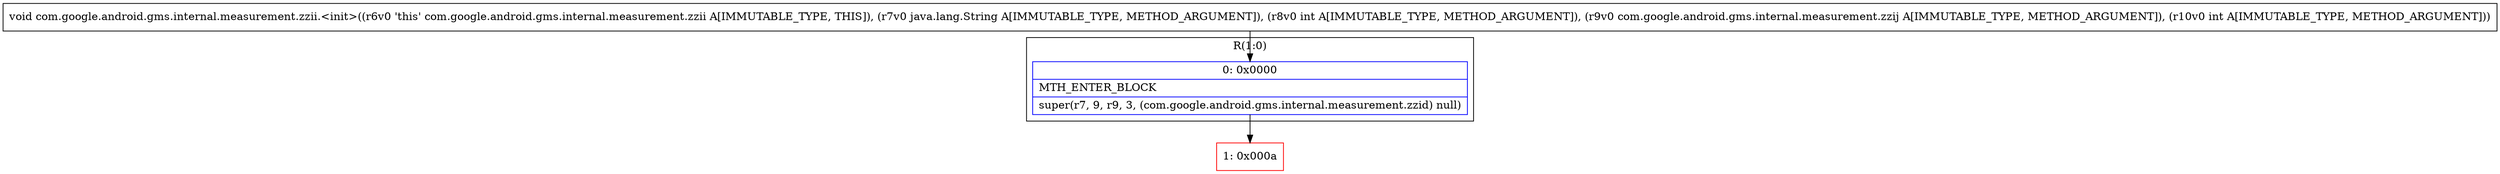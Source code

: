 digraph "CFG forcom.google.android.gms.internal.measurement.zzii.\<init\>(Ljava\/lang\/String;ILcom\/google\/android\/gms\/internal\/measurement\/zzij;I)V" {
subgraph cluster_Region_1422362864 {
label = "R(1:0)";
node [shape=record,color=blue];
Node_0 [shape=record,label="{0\:\ 0x0000|MTH_ENTER_BLOCK\l|super(r7, 9, r9, 3, (com.google.android.gms.internal.measurement.zzid) null)\l}"];
}
Node_1 [shape=record,color=red,label="{1\:\ 0x000a}"];
MethodNode[shape=record,label="{void com.google.android.gms.internal.measurement.zzii.\<init\>((r6v0 'this' com.google.android.gms.internal.measurement.zzii A[IMMUTABLE_TYPE, THIS]), (r7v0 java.lang.String A[IMMUTABLE_TYPE, METHOD_ARGUMENT]), (r8v0 int A[IMMUTABLE_TYPE, METHOD_ARGUMENT]), (r9v0 com.google.android.gms.internal.measurement.zzij A[IMMUTABLE_TYPE, METHOD_ARGUMENT]), (r10v0 int A[IMMUTABLE_TYPE, METHOD_ARGUMENT])) }"];
MethodNode -> Node_0;
Node_0 -> Node_1;
}

